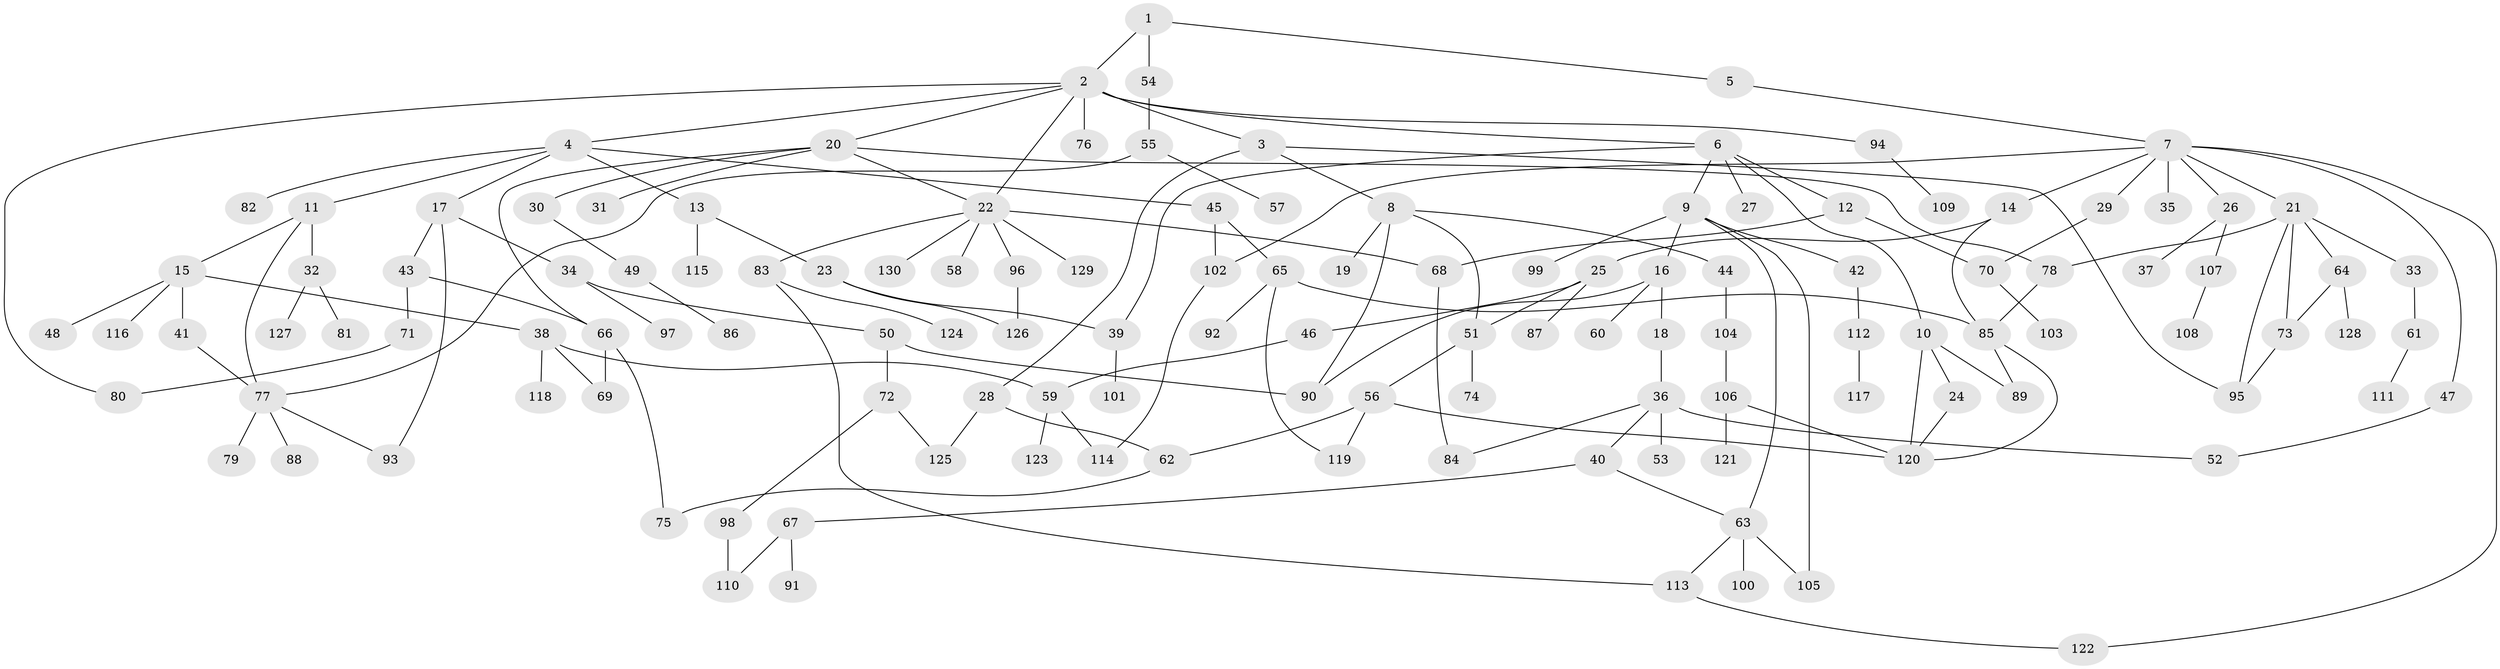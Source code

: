// coarse degree distribution, {3: 0.19540229885057472, 9: 0.011494252873563218, 5: 0.08045977011494253, 7: 0.022988505747126436, 2: 0.26436781609195403, 10: 0.011494252873563218, 4: 0.04597701149425287, 1: 0.3103448275862069, 8: 0.022988505747126436, 6: 0.034482758620689655}
// Generated by graph-tools (version 1.1) at 2025/41/03/06/25 10:41:27]
// undirected, 130 vertices, 168 edges
graph export_dot {
graph [start="1"]
  node [color=gray90,style=filled];
  1;
  2;
  3;
  4;
  5;
  6;
  7;
  8;
  9;
  10;
  11;
  12;
  13;
  14;
  15;
  16;
  17;
  18;
  19;
  20;
  21;
  22;
  23;
  24;
  25;
  26;
  27;
  28;
  29;
  30;
  31;
  32;
  33;
  34;
  35;
  36;
  37;
  38;
  39;
  40;
  41;
  42;
  43;
  44;
  45;
  46;
  47;
  48;
  49;
  50;
  51;
  52;
  53;
  54;
  55;
  56;
  57;
  58;
  59;
  60;
  61;
  62;
  63;
  64;
  65;
  66;
  67;
  68;
  69;
  70;
  71;
  72;
  73;
  74;
  75;
  76;
  77;
  78;
  79;
  80;
  81;
  82;
  83;
  84;
  85;
  86;
  87;
  88;
  89;
  90;
  91;
  92;
  93;
  94;
  95;
  96;
  97;
  98;
  99;
  100;
  101;
  102;
  103;
  104;
  105;
  106;
  107;
  108;
  109;
  110;
  111;
  112;
  113;
  114;
  115;
  116;
  117;
  118;
  119;
  120;
  121;
  122;
  123;
  124;
  125;
  126;
  127;
  128;
  129;
  130;
  1 -- 2;
  1 -- 5;
  1 -- 54;
  2 -- 3;
  2 -- 4;
  2 -- 6;
  2 -- 20;
  2 -- 76;
  2 -- 80;
  2 -- 94;
  2 -- 22;
  3 -- 8;
  3 -- 28;
  3 -- 95;
  4 -- 11;
  4 -- 13;
  4 -- 17;
  4 -- 45;
  4 -- 82;
  5 -- 7;
  6 -- 9;
  6 -- 10;
  6 -- 12;
  6 -- 27;
  6 -- 39;
  7 -- 14;
  7 -- 21;
  7 -- 26;
  7 -- 29;
  7 -- 35;
  7 -- 47;
  7 -- 102;
  7 -- 122;
  8 -- 19;
  8 -- 44;
  8 -- 51;
  8 -- 90;
  9 -- 16;
  9 -- 42;
  9 -- 99;
  9 -- 105;
  9 -- 63;
  10 -- 24;
  10 -- 120;
  10 -- 89;
  11 -- 15;
  11 -- 32;
  11 -- 77;
  12 -- 68;
  12 -- 70;
  13 -- 23;
  13 -- 115;
  14 -- 25;
  14 -- 85;
  15 -- 38;
  15 -- 41;
  15 -- 48;
  15 -- 116;
  16 -- 18;
  16 -- 60;
  16 -- 90;
  17 -- 34;
  17 -- 43;
  17 -- 93;
  18 -- 36;
  20 -- 22;
  20 -- 30;
  20 -- 31;
  20 -- 78;
  20 -- 66;
  21 -- 33;
  21 -- 64;
  21 -- 73;
  21 -- 78;
  21 -- 95;
  22 -- 58;
  22 -- 83;
  22 -- 96;
  22 -- 129;
  22 -- 130;
  22 -- 68;
  23 -- 39;
  23 -- 126;
  24 -- 120;
  25 -- 46;
  25 -- 87;
  25 -- 51;
  26 -- 37;
  26 -- 107;
  28 -- 62;
  28 -- 125;
  29 -- 70;
  30 -- 49;
  32 -- 81;
  32 -- 127;
  33 -- 61;
  34 -- 50;
  34 -- 97;
  36 -- 40;
  36 -- 52;
  36 -- 53;
  36 -- 84;
  38 -- 59;
  38 -- 118;
  38 -- 69;
  39 -- 101;
  40 -- 63;
  40 -- 67;
  41 -- 77;
  42 -- 112;
  43 -- 66;
  43 -- 71;
  44 -- 104;
  45 -- 65;
  45 -- 102;
  46 -- 59;
  47 -- 52;
  49 -- 86;
  50 -- 72;
  50 -- 90;
  51 -- 56;
  51 -- 74;
  54 -- 55;
  55 -- 57;
  55 -- 77;
  56 -- 120;
  56 -- 119;
  56 -- 62;
  59 -- 114;
  59 -- 123;
  61 -- 111;
  62 -- 75;
  63 -- 100;
  63 -- 105;
  63 -- 113;
  64 -- 128;
  64 -- 73;
  65 -- 85;
  65 -- 92;
  65 -- 119;
  66 -- 69;
  66 -- 75;
  67 -- 91;
  67 -- 110;
  68 -- 84;
  70 -- 103;
  71 -- 80;
  72 -- 98;
  72 -- 125;
  73 -- 95;
  77 -- 79;
  77 -- 88;
  77 -- 93;
  78 -- 85;
  83 -- 113;
  83 -- 124;
  85 -- 89;
  85 -- 120;
  94 -- 109;
  96 -- 126;
  98 -- 110;
  102 -- 114;
  104 -- 106;
  106 -- 121;
  106 -- 120;
  107 -- 108;
  112 -- 117;
  113 -- 122;
}
